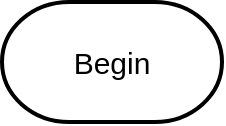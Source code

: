 <mxfile version="22.1.11" type="github">
  <diagram name="Page-1" id="Y4ryhkpG_AHfO9X048Ey">
    <mxGraphModel dx="866" dy="454" grid="1" gridSize="10" guides="1" tooltips="1" connect="1" arrows="1" fold="1" page="1" pageScale="1" pageWidth="850" pageHeight="1100" math="0" shadow="0">
      <root>
        <mxCell id="0" />
        <mxCell id="1" parent="0" />
        <mxCell id="lAhAGREo4O89ChrYNIZD-1" value="&lt;font style=&quot;font-size: 15px;&quot;&gt;Begin&lt;/font&gt;" style="strokeWidth=2;html=1;shape=mxgraph.flowchart.terminator;whiteSpace=wrap;" vertex="1" parent="1">
          <mxGeometry x="70" y="80" width="110" height="60" as="geometry" />
        </mxCell>
      </root>
    </mxGraphModel>
  </diagram>
</mxfile>
